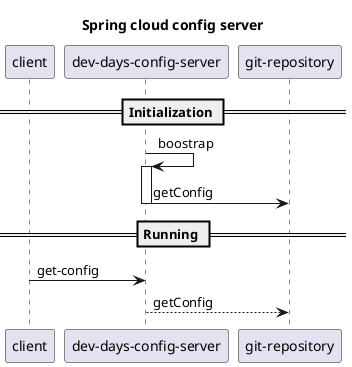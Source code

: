 @startuml
title Spring cloud config server

Participant "client"
Participant "dev-days-config-server"
Participant "git-repository"

== Initialization ==
"dev-days-config-server" -> "dev-days-config-server": boostrap
activate "dev-days-config-server"
"dev-days-config-server" -> "git-repository" : getConfig
deactivate "dev-days-config-server"



== Running ==
"client" -> "dev-days-config-server" : get-config
"dev-days-config-server" --> "git-repository" : getConfig


@enduml